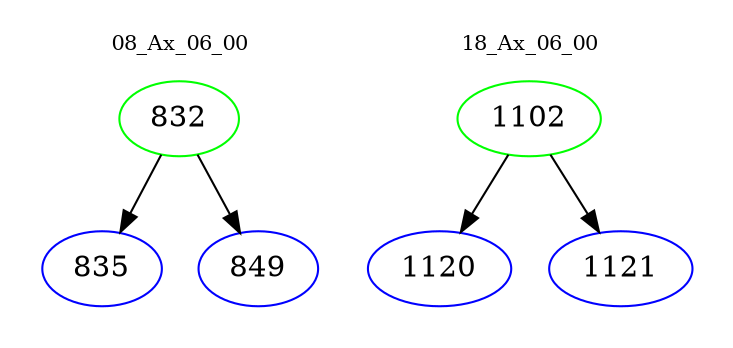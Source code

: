 digraph{
subgraph cluster_0 {
color = white
label = "08_Ax_06_00";
fontsize=10;
T0_832 [label="832", color="green"]
T0_832 -> T0_835 [color="black"]
T0_835 [label="835", color="blue"]
T0_832 -> T0_849 [color="black"]
T0_849 [label="849", color="blue"]
}
subgraph cluster_1 {
color = white
label = "18_Ax_06_00";
fontsize=10;
T1_1102 [label="1102", color="green"]
T1_1102 -> T1_1120 [color="black"]
T1_1120 [label="1120", color="blue"]
T1_1102 -> T1_1121 [color="black"]
T1_1121 [label="1121", color="blue"]
}
}
